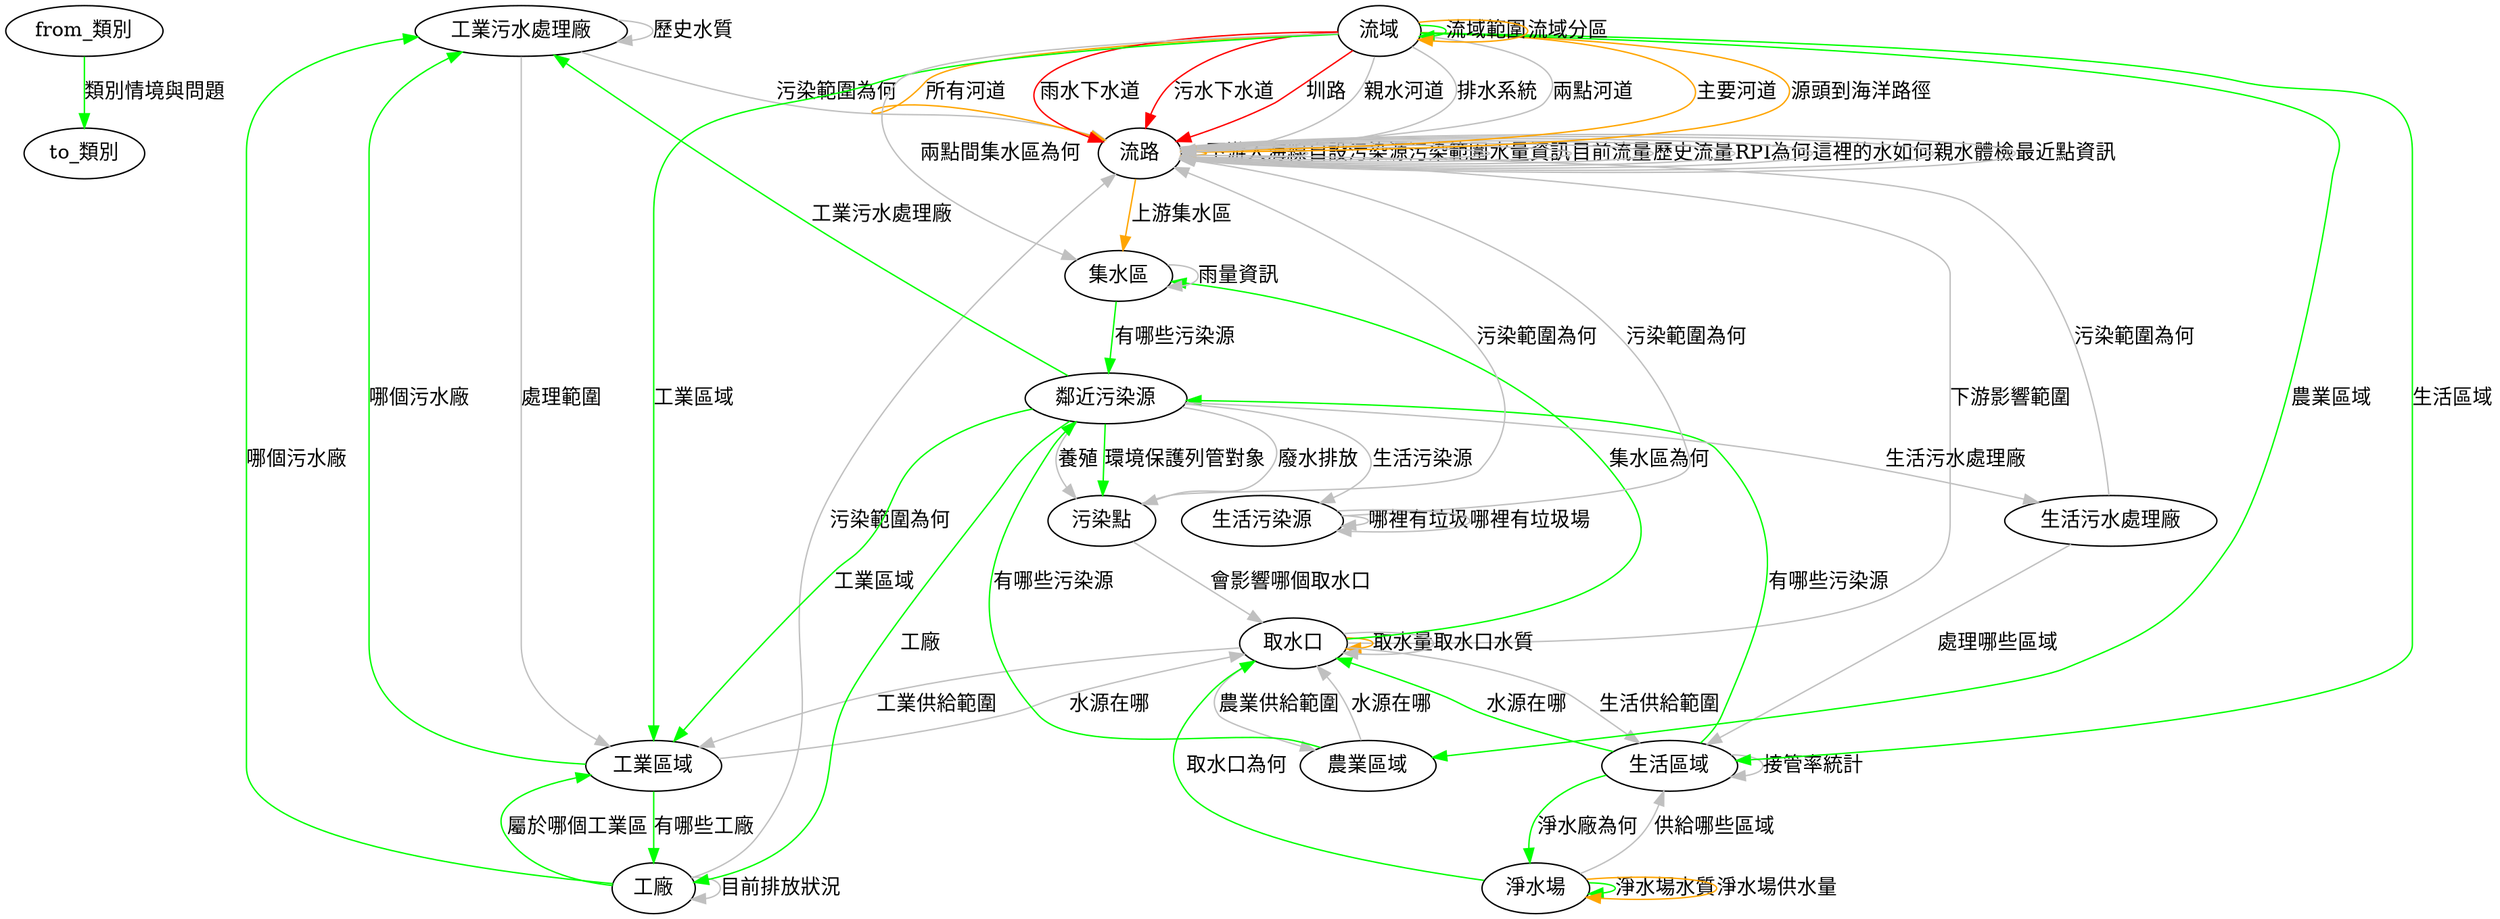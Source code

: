 digraph G {
	"from_類別"->"to_類別"[label="類別情境與問題",color="green",style=""]
	"工業污水處理廠"->"流路"[label="污染範圍為何",color="gray",style=""]
	"工業污水處理廠"->"工業區域"[label="處理範圍",color="gray",style=""]
	"工業污水處理廠"->"工業污水處理廠"[label="歷史水質",color="gray",style=""]
	"工業區域"->"工業污水處理廠"[label="哪個污水廠",color="green",style=""]
	"工業區域"->"工廠"[label="有哪些工廠",color="green",style=""]
	"工業區域"->"取水口"[label="水源在哪",color="gray",style=""]
	"工廠"->"工業污水處理廠"[label="哪個污水廠",color="green",style=""]
	"工廠"->"工業區域"[label="屬於哪個工業區",color="green",style=""]
	"工廠"->"工廠"[label="目前排放狀況",color="gray",style=""]
	"工廠"->"流路"[label="污染範圍為何",color="gray",style=""]
	"生活污水處理廠"->"流路"[label="污染範圍為何",color="gray",style=""]
	"生活污水處理廠"->"生活區域"[label="處理哪些區域",color="gray",style=""]
	"生活污染源"->"流路"[label="污染範圍為何",color="gray",style=""]
	"生活污染源"->"生活污染源"[label="哪裡有垃圾",color="gray",style=""]
	"生活污染源"->"生活污染源"[label="哪裡有垃圾場",color="gray",style=""]
	"生活區域"->"取水口"[label="水源在哪",color="green",style=""]
	"生活區域"->"淨水場"[label="淨水廠為何",color="green",style=""]
	"生活區域"->"鄰近污染源"[label="有哪些污染源",color="green",style=""]
	"生活區域"->"生活區域"[label="接管率統計",color="gray",style=""]
	"污染點"->"流路"[label="污染範圍為何",color="gray",style=""]
	"污染點"->"取水口"[label="會影響哪個取水口",color="gray",style=""]
	"取水口"->"集水區"[label="集水區為何",color="green",style=""]
	"取水口"->"取水口"[label="取水量",color="orange",style=""]
	"取水口"->"生活區域"[label="生活供給範圍",color="gray",style=""]
	"取水口"->"流路"[label="下游影響範圍",color="gray",style=""]
	"取水口"->"取水口"[label="取水口水質",color="gray",style=""]
	"取水口"->"農業區域"[label="農業供給範圍",color="gray",style=""]
	"取水口"->"工業區域"[label="工業供給範圍",color="gray",style=""]
	"流域"->"流域"[label="流域範圍",color="green",style=""]
	"流域"->"生活區域"[label="生活區域",color="green",style=""]
	"流域"->"農業區域"[label="農業區域",color="green",style=""]
	"流域"->"工業區域"[label="工業區域",color="green",style=""]
	"流域"->"流路"[label="主要河道",color="orange",style=""]
	"流域"->"流路"[label="源頭到海洋路徑",color="orange",style=""]
	"流域"->"流路"[label="所有河道",color="orange",style=""]
	"流域"->"流域"[label="流域分區",color="orange",style=""]
	"流域"->"流路"[label="雨水下水道",color="red",style=""]
	"流域"->"流路"[label="污水下水道",color="red",style=""]
	"流域"->"流路"[label="圳路",color="red",style=""]
	"流域"->"流路"[label="親水河道",color="gray",style=""]
	"流域"->"流路"[label="排水系統",color="gray",style=""]
	"流域"->"流路"[label="兩點河道",color="gray",style=""]
	"流域"->"集水區"[label="兩點間集水區為何",color="gray",style=""]
	"流路"->"集水區"[label="上游集水區",color="orange",style=""]
	"流路"->"流路"[label="下游入海線",color="orange",style=""]
	"流路"->"流路"[label="自設污染源污染範圍",color="gray",style=""]
	"流路"->"流路"[label="水量資訊",color="gray",style=""]
	"流路"->"流路"[label="目前流量",color="gray",style=""]
	"流路"->"流路"[label="歷史流量",color="gray",style=""]
	"流路"->"流路"[label="RPI為何",color="gray",style=""]
	"流路"->"流路"[label="這裡的水如何",color="gray",style=""]
	"流路"->"流路"[label="親水體檢",color="gray",style=""]
	"流路"->"流路"[label="最近點資訊",color="gray",style=""]
	"淨水場"->"取水口"[label="取水口為何",color="green",style=""]
	"淨水場"->"淨水場"[label="淨水場水質",color="green",style=""]
	"淨水場"->"淨水場"[label="淨水場供水量",color="orange",style=""]
	"淨水場"->"生活區域"[label="供給哪些區域",color="gray",style=""]
	"集水區"->"鄰近污染源"[label="有哪些污染源",color="green",style=""]
	"集水區"->"集水區"[label="雨量資訊",color="gray",style=""]
	"農業區域"->"鄰近污染源"[label="有哪些污染源",color="green",style=""]
	"農業區域"->"取水口"[label="水源在哪",color="gray",style=""]
	"鄰近污染源"->"工廠"[label="工廠",color="green",style=""]
	"鄰近污染源"->"污染點"[label="環境保護列管對象",color="green",style=""]
	"鄰近污染源"->"工業區域"[label="工業區域",color="green",style=""]
	"鄰近污染源"->"工業污水處理廠"[label="工業污水處理廠",color="green",style=""]
	"鄰近污染源"->"生活污染源"[label="生活污染源",color="gray",style=""]
	"鄰近污染源"->"生活污水處理廠"[label="生活污水處理廠",color="gray",style=""]
	"鄰近污染源"->"污染點"[label="廢水排放",color="gray",style=""]
	"鄰近污染源"->"污染點"[label="養殖",color="gray",style=""]
}
